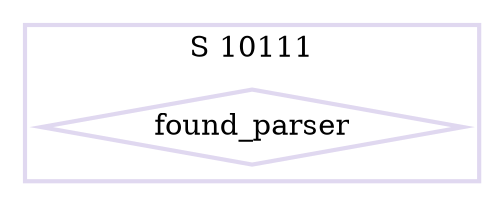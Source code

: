 digraph G {
  ratio=0.500000;
  "UV found_parser (10111)" [shape=diamond, label="found_parser",
                             color="#E0D8F0", style=bold];
  
  subgraph cluster_10111 { label="S 10111";
    color="#E0D8F0";
    style=bold;
    "UV found_parser (10111)"; };
  
  
  }
